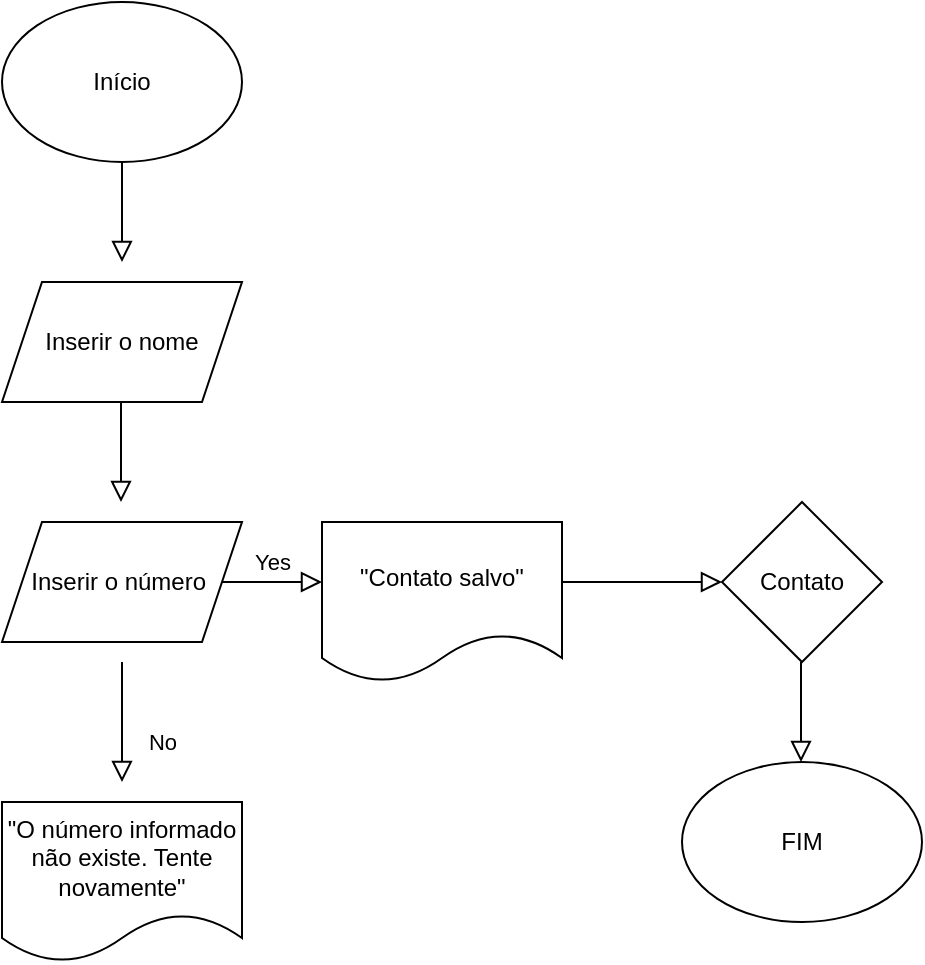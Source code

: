 <mxfile version="27.0.4" pages="4">
  <diagram id="C5RBs43oDa-KdzZeNtuy" name="      CADASTRAR CONTATO">
    <mxGraphModel dx="1426" dy="801" grid="1" gridSize="10" guides="1" tooltips="1" connect="1" arrows="1" fold="1" page="1" pageScale="1" pageWidth="827" pageHeight="1169" math="0" shadow="0">
      <root>
        <mxCell id="WIyWlLk6GJQsqaUBKTNV-0" />
        <mxCell id="WIyWlLk6GJQsqaUBKTNV-1" parent="WIyWlLk6GJQsqaUBKTNV-0" />
        <mxCell id="WIyWlLk6GJQsqaUBKTNV-2" value="" style="rounded=0;html=1;jettySize=auto;orthogonalLoop=1;fontSize=11;endArrow=block;endFill=0;endSize=8;strokeWidth=1;shadow=0;labelBackgroundColor=none;edgeStyle=orthogonalEdgeStyle;" parent="WIyWlLk6GJQsqaUBKTNV-1" edge="1">
          <mxGeometry relative="1" as="geometry">
            <mxPoint x="220" y="120" as="sourcePoint" />
            <mxPoint x="220" y="170" as="targetPoint" />
            <Array as="points">
              <mxPoint x="220" y="150" />
              <mxPoint x="220" y="150" />
            </Array>
          </mxGeometry>
        </mxCell>
        <mxCell id="WIyWlLk6GJQsqaUBKTNV-8" value="No" style="rounded=0;html=1;jettySize=auto;orthogonalLoop=1;fontSize=11;endArrow=block;endFill=0;endSize=8;strokeWidth=1;shadow=0;labelBackgroundColor=none;edgeStyle=orthogonalEdgeStyle;" parent="WIyWlLk6GJQsqaUBKTNV-1" edge="1">
          <mxGeometry x="0.333" y="20" relative="1" as="geometry">
            <mxPoint as="offset" />
            <mxPoint x="220" y="370" as="sourcePoint" />
            <mxPoint x="220" y="430" as="targetPoint" />
          </mxGeometry>
        </mxCell>
        <mxCell id="WIyWlLk6GJQsqaUBKTNV-9" value="Yes" style="edgeStyle=orthogonalEdgeStyle;rounded=0;html=1;jettySize=auto;orthogonalLoop=1;fontSize=11;endArrow=block;endFill=0;endSize=8;strokeWidth=1;shadow=0;labelBackgroundColor=none;" parent="WIyWlLk6GJQsqaUBKTNV-1" edge="1">
          <mxGeometry y="10" relative="1" as="geometry">
            <mxPoint as="offset" />
            <mxPoint x="270" y="330" as="sourcePoint" />
            <mxPoint x="320" y="330" as="targetPoint" />
          </mxGeometry>
        </mxCell>
        <mxCell id="gaLD9mN4UjeoKHUlXt4z-0" value="Início" style="ellipse;whiteSpace=wrap;html=1;" vertex="1" parent="WIyWlLk6GJQsqaUBKTNV-1">
          <mxGeometry x="160" y="40" width="120" height="80" as="geometry" />
        </mxCell>
        <mxCell id="gaLD9mN4UjeoKHUlXt4z-3" value="Inserir o nome" style="shape=parallelogram;perimeter=parallelogramPerimeter;whiteSpace=wrap;html=1;fixedSize=1;" vertex="1" parent="WIyWlLk6GJQsqaUBKTNV-1">
          <mxGeometry x="160" y="180" width="120" height="60" as="geometry" />
        </mxCell>
        <mxCell id="gaLD9mN4UjeoKHUlXt4z-7" value="" style="rounded=0;html=1;jettySize=auto;orthogonalLoop=1;fontSize=11;endArrow=block;endFill=0;endSize=8;strokeWidth=1;shadow=0;labelBackgroundColor=none;edgeStyle=orthogonalEdgeStyle;" edge="1" parent="WIyWlLk6GJQsqaUBKTNV-1">
          <mxGeometry relative="1" as="geometry">
            <mxPoint x="219.5" y="240" as="sourcePoint" />
            <mxPoint x="219.5" y="290" as="targetPoint" />
          </mxGeometry>
        </mxCell>
        <mxCell id="gaLD9mN4UjeoKHUlXt4z-8" value="Inserir o número&amp;nbsp;" style="shape=parallelogram;perimeter=parallelogramPerimeter;whiteSpace=wrap;html=1;fixedSize=1;" vertex="1" parent="WIyWlLk6GJQsqaUBKTNV-1">
          <mxGeometry x="160" y="300" width="120" height="60" as="geometry" />
        </mxCell>
        <mxCell id="gaLD9mN4UjeoKHUlXt4z-10" value="Contato" style="rhombus;whiteSpace=wrap;html=1;" vertex="1" parent="WIyWlLk6GJQsqaUBKTNV-1">
          <mxGeometry x="520" y="290" width="80" height="80" as="geometry" />
        </mxCell>
        <mxCell id="gaLD9mN4UjeoKHUlXt4z-12" value="" style="rounded=0;html=1;jettySize=auto;orthogonalLoop=1;fontSize=11;endArrow=block;endFill=0;endSize=8;strokeWidth=1;shadow=0;labelBackgroundColor=none;edgeStyle=orthogonalEdgeStyle;exitX=1;exitY=0.5;exitDx=0;exitDy=0;exitPerimeter=0;" edge="1" parent="WIyWlLk6GJQsqaUBKTNV-1">
          <mxGeometry relative="1" as="geometry">
            <mxPoint x="440" y="330" as="sourcePoint" />
            <mxPoint x="520" y="330" as="targetPoint" />
            <Array as="points" />
          </mxGeometry>
        </mxCell>
        <mxCell id="gaLD9mN4UjeoKHUlXt4z-13" value="FIM" style="ellipse;whiteSpace=wrap;html=1;" vertex="1" parent="WIyWlLk6GJQsqaUBKTNV-1">
          <mxGeometry x="500" y="420" width="120" height="80" as="geometry" />
        </mxCell>
        <mxCell id="gaLD9mN4UjeoKHUlXt4z-16" value="" style="rounded=0;html=1;jettySize=auto;orthogonalLoop=1;fontSize=11;endArrow=block;endFill=0;endSize=8;strokeWidth=1;shadow=0;labelBackgroundColor=none;edgeStyle=orthogonalEdgeStyle;" edge="1" parent="WIyWlLk6GJQsqaUBKTNV-1">
          <mxGeometry relative="1" as="geometry">
            <mxPoint x="559.5" y="370" as="sourcePoint" />
            <mxPoint x="559.5" y="420" as="targetPoint" />
          </mxGeometry>
        </mxCell>
        <mxCell id="gaLD9mN4UjeoKHUlXt4z-17" value="&quot;O número informado não existe. Tente novamente&quot;" style="shape=document;whiteSpace=wrap;html=1;boundedLbl=1;" vertex="1" parent="WIyWlLk6GJQsqaUBKTNV-1">
          <mxGeometry x="160" y="440" width="120" height="80" as="geometry" />
        </mxCell>
        <mxCell id="gaLD9mN4UjeoKHUlXt4z-18" value="&quot;Contato salvo&quot;" style="shape=document;whiteSpace=wrap;html=1;boundedLbl=1;" vertex="1" parent="WIyWlLk6GJQsqaUBKTNV-1">
          <mxGeometry x="320" y="300" width="120" height="80" as="geometry" />
        </mxCell>
      </root>
    </mxGraphModel>
  </diagram>
  <diagram id="wVwtAiimmQQJa2guMinv" name="BAIXAR UM NOVO APLICATIVO">
    <mxGraphModel dx="1426" dy="801" grid="1" gridSize="10" guides="1" tooltips="1" connect="1" arrows="1" fold="1" page="1" pageScale="1" pageWidth="827" pageHeight="1169" math="0" shadow="0">
      <root>
        <mxCell id="0" />
        <mxCell id="1" parent="0" />
        <mxCell id="6XRRvNXiRQkdFdEWMrNe-1" value="Início" style="ellipse;whiteSpace=wrap;html=1;" vertex="1" parent="1">
          <mxGeometry x="120" y="80" width="120" height="80" as="geometry" />
        </mxCell>
        <mxCell id="6XRRvNXiRQkdFdEWMrNe-2" value="" style="rounded=0;html=1;jettySize=auto;orthogonalLoop=1;fontSize=11;endArrow=block;endFill=0;endSize=8;strokeWidth=1;shadow=0;labelBackgroundColor=none;edgeStyle=orthogonalEdgeStyle;" edge="1" parent="1">
          <mxGeometry relative="1" as="geometry">
            <mxPoint x="179.5" y="160" as="sourcePoint" />
            <mxPoint x="179.5" y="210" as="targetPoint" />
          </mxGeometry>
        </mxCell>
        <mxCell id="6XRRvNXiRQkdFdEWMrNe-3" value="Abrir a aba &quot;PlayStore&quot; no seu aparelho" style="shape=parallelogram;perimeter=parallelogramPerimeter;whiteSpace=wrap;html=1;fixedSize=1;" vertex="1" parent="1">
          <mxGeometry x="120" y="210" width="120" height="60" as="geometry" />
        </mxCell>
        <mxCell id="6XRRvNXiRQkdFdEWMrNe-4" value="" style="rounded=0;html=1;jettySize=auto;orthogonalLoop=1;fontSize=11;endArrow=block;endFill=0;endSize=8;strokeWidth=1;shadow=0;labelBackgroundColor=none;edgeStyle=orthogonalEdgeStyle;" edge="1" parent="1">
          <mxGeometry relative="1" as="geometry">
            <mxPoint x="179.5" y="270" as="sourcePoint" />
            <mxPoint x="179.5" y="320" as="targetPoint" />
          </mxGeometry>
        </mxCell>
        <mxCell id="6XRRvNXiRQkdFdEWMrNe-5" value="Pesquisar o nome do app desejado na lupa" style="shape=parallelogram;perimeter=parallelogramPerimeter;whiteSpace=wrap;html=1;fixedSize=1;" vertex="1" parent="1">
          <mxGeometry x="80" y="320" width="180" height="70" as="geometry" />
        </mxCell>
        <mxCell id="6XRRvNXiRQkdFdEWMrNe-6" value="" style="rounded=0;html=1;jettySize=auto;orthogonalLoop=1;fontSize=11;endArrow=block;endFill=0;endSize=8;strokeWidth=1;shadow=0;labelBackgroundColor=none;edgeStyle=orthogonalEdgeStyle;" edge="1" parent="1">
          <mxGeometry relative="1" as="geometry">
            <mxPoint x="179.5" y="390" as="sourcePoint" />
            <mxPoint x="179.5" y="440" as="targetPoint" />
          </mxGeometry>
        </mxCell>
        <mxCell id="6XRRvNXiRQkdFdEWMrNe-9" value="Baixar aplicativo" style="shape=parallelogram;perimeter=parallelogramPerimeter;whiteSpace=wrap;html=1;fixedSize=1;" vertex="1" parent="1">
          <mxGeometry x="120" y="440" width="120" height="60" as="geometry" />
        </mxCell>
        <mxCell id="6XRRvNXiRQkdFdEWMrNe-10" value="" style="rounded=0;html=1;jettySize=auto;orthogonalLoop=1;fontSize=11;endArrow=block;endFill=0;endSize=8;strokeWidth=1;shadow=0;labelBackgroundColor=none;edgeStyle=orthogonalEdgeStyle;" edge="1" parent="1" source="6XRRvNXiRQkdFdEWMrNe-9">
          <mxGeometry relative="1" as="geometry">
            <mxPoint x="270" y="460" as="sourcePoint" />
            <mxPoint x="290" y="470" as="targetPoint" />
            <Array as="points">
              <mxPoint x="290" y="470" />
              <mxPoint x="290" y="470" />
            </Array>
          </mxGeometry>
        </mxCell>
        <mxCell id="6XRRvNXiRQkdFdEWMrNe-11" value="YES" style="text;html=1;align=center;verticalAlign=middle;resizable=0;points=[];autosize=1;strokeColor=none;fillColor=none;" vertex="1" parent="1">
          <mxGeometry x="230" y="450" width="50" height="30" as="geometry" />
        </mxCell>
        <mxCell id="6XRRvNXiRQkdFdEWMrNe-12" value="" style="rounded=0;html=1;jettySize=auto;orthogonalLoop=1;fontSize=11;endArrow=block;endFill=0;endSize=8;strokeWidth=1;shadow=0;labelBackgroundColor=none;edgeStyle=orthogonalEdgeStyle;" edge="1" parent="1">
          <mxGeometry relative="1" as="geometry">
            <mxPoint x="179.5" y="500" as="sourcePoint" />
            <mxPoint x="180" y="540" as="targetPoint" />
          </mxGeometry>
        </mxCell>
        <mxCell id="6XRRvNXiRQkdFdEWMrNe-13" value="NO" style="text;html=1;align=center;verticalAlign=middle;resizable=0;points=[];autosize=1;strokeColor=none;fillColor=none;" vertex="1" parent="1">
          <mxGeometry x="140" y="500" width="40" height="30" as="geometry" />
        </mxCell>
        <mxCell id="6XRRvNXiRQkdFdEWMrNe-14" value="&quot;Não há armazenamento nesse aparelho. Libere espaço&quot;" style="shape=document;whiteSpace=wrap;html=1;boundedLbl=1;" vertex="1" parent="1">
          <mxGeometry x="110" y="540" width="120" height="80" as="geometry" />
        </mxCell>
        <mxCell id="6XRRvNXiRQkdFdEWMrNe-18" value="" style="edgeStyle=orthogonalEdgeStyle;rounded=0;orthogonalLoop=1;jettySize=auto;html=1;" edge="1" parent="1" source="6XRRvNXiRQkdFdEWMrNe-15">
          <mxGeometry relative="1" as="geometry">
            <mxPoint x="490" y="480" as="targetPoint" />
          </mxGeometry>
        </mxCell>
        <mxCell id="6XRRvNXiRQkdFdEWMrNe-15" value="&quot;*Nome do app* instalado com sucesso&quot;" style="shape=document;whiteSpace=wrap;html=1;boundedLbl=1;" vertex="1" parent="1">
          <mxGeometry x="290" y="440" width="120" height="80" as="geometry" />
        </mxCell>
        <mxCell id="6XRRvNXiRQkdFdEWMrNe-22" value="" style="edgeStyle=orthogonalEdgeStyle;rounded=0;orthogonalLoop=1;jettySize=auto;html=1;" edge="1" parent="1" source="6XRRvNXiRQkdFdEWMrNe-17">
          <mxGeometry relative="1" as="geometry">
            <mxPoint x="650" y="480" as="targetPoint" />
          </mxGeometry>
        </mxCell>
        <mxCell id="6XRRvNXiRQkdFdEWMrNe-17" value="Aplicativo" style="rhombus;whiteSpace=wrap;html=1;" vertex="1" parent="1">
          <mxGeometry x="490" y="440" width="80" height="80" as="geometry" />
        </mxCell>
        <mxCell id="6XRRvNXiRQkdFdEWMrNe-23" value="FIM" style="ellipse;whiteSpace=wrap;html=1;" vertex="1" parent="1">
          <mxGeometry x="650" y="440" width="120" height="80" as="geometry" />
        </mxCell>
      </root>
    </mxGraphModel>
  </diagram>
  <diagram id="dyY59S4JQWf1vy08t0UR" name="MUDAR PAPEL DE PAREDE">
    <mxGraphModel dx="758" dy="417" grid="1" gridSize="10" guides="1" tooltips="1" connect="1" arrows="1" fold="1" page="1" pageScale="1" pageWidth="827" pageHeight="1169" math="0" shadow="0">
      <root>
        <mxCell id="0" />
        <mxCell id="1" parent="0" />
        <mxCell id="3eLjku4E9EVzUXbJX-0F-2" value="" style="edgeStyle=orthogonalEdgeStyle;rounded=0;orthogonalLoop=1;jettySize=auto;html=1;" edge="1" parent="1" source="5UX3cgMaidRTg-Vdvk1v-1">
          <mxGeometry relative="1" as="geometry">
            <mxPoint x="240" y="430" as="targetPoint" />
            <mxPoint x="230" y="450" as="sourcePoint" />
            <Array as="points">
              <mxPoint x="220" y="430" />
              <mxPoint x="220" y="430" />
            </Array>
          </mxGeometry>
        </mxCell>
        <mxCell id="7IM5L_nhPnx4NgpV7uef-2" value="" style="edgeStyle=orthogonalEdgeStyle;rounded=0;orthogonalLoop=1;jettySize=auto;html=1;" parent="1" edge="1">
          <mxGeometry relative="1" as="geometry">
            <mxPoint x="120" y="170" as="targetPoint" />
            <mxPoint x="120.0" y="120" as="sourcePoint" />
          </mxGeometry>
        </mxCell>
        <mxCell id="QADlvnmnareVScv-rf2W-1" value="Início" style="ellipse;whiteSpace=wrap;html=1;" parent="1" vertex="1">
          <mxGeometry x="60" y="40" width="120" height="80" as="geometry" />
        </mxCell>
        <mxCell id="7IM5L_nhPnx4NgpV7uef-4" value="" style="edgeStyle=orthogonalEdgeStyle;rounded=0;orthogonalLoop=1;jettySize=auto;html=1;" parent="1" source="7IM5L_nhPnx4NgpV7uef-1" edge="1">
          <mxGeometry relative="1" as="geometry">
            <mxPoint x="120" y="290" as="targetPoint" />
          </mxGeometry>
        </mxCell>
        <mxCell id="7IM5L_nhPnx4NgpV7uef-1" value="Clicar no app &quot;Configurações&quot;&amp;nbsp;" style="shape=parallelogram;perimeter=parallelogramPerimeter;whiteSpace=wrap;html=1;fixedSize=1;" parent="1" vertex="1">
          <mxGeometry x="60" y="170" width="120" height="60" as="geometry" />
        </mxCell>
        <mxCell id="7IM5L_nhPnx4NgpV7uef-3" value="Clicar na opção &quot;Papel de parede&quot;" style="shape=parallelogram;perimeter=parallelogramPerimeter;whiteSpace=wrap;html=1;fixedSize=1;" parent="1" vertex="1">
          <mxGeometry x="60" y="290" width="120" height="60" as="geometry" />
        </mxCell>
        <mxCell id="qRswPpsd315rRNTnhJcQ-2" value="" style="edgeStyle=orthogonalEdgeStyle;rounded=0;orthogonalLoop=1;jettySize=auto;html=1;" edge="1" parent="1">
          <mxGeometry relative="1" as="geometry">
            <mxPoint x="120" y="400" as="targetPoint" />
            <mxPoint x="119.5" y="350" as="sourcePoint" />
          </mxGeometry>
        </mxCell>
        <mxCell id="5UX3cgMaidRTg-Vdvk1v-1" value="Escolher foto" style="shape=parallelogram;perimeter=parallelogramPerimeter;whiteSpace=wrap;html=1;fixedSize=1;" vertex="1" parent="1">
          <mxGeometry x="60" y="400" width="120" height="60" as="geometry" />
        </mxCell>
        <mxCell id="3eLjku4E9EVzUXbJX-0F-3" value="&quot;Papel de parede atualizado&quot;" style="shape=document;whiteSpace=wrap;html=1;boundedLbl=1;" vertex="1" parent="1">
          <mxGeometry x="240" y="390" width="120" height="80" as="geometry" />
        </mxCell>
        <mxCell id="3eLjku4E9EVzUXbJX-0F-4" value="Yes" style="text;html=1;align=center;verticalAlign=middle;resizable=0;points=[];autosize=1;strokeColor=none;fillColor=none;" vertex="1" parent="1">
          <mxGeometry x="185" y="400" width="40" height="30" as="geometry" />
        </mxCell>
        <mxCell id="3eLjku4E9EVzUXbJX-0F-6" value="" style="edgeStyle=orthogonalEdgeStyle;rounded=0;orthogonalLoop=1;jettySize=auto;html=1;" edge="1" parent="1">
          <mxGeometry relative="1" as="geometry">
            <mxPoint x="119.74" y="510" as="targetPoint" />
            <mxPoint x="119.74" y="460" as="sourcePoint" />
          </mxGeometry>
        </mxCell>
        <mxCell id="3eLjku4E9EVzUXbJX-0F-7" value="No" style="text;html=1;align=center;verticalAlign=middle;resizable=0;points=[];autosize=1;strokeColor=none;fillColor=none;" vertex="1" parent="1">
          <mxGeometry x="80" y="470" width="40" height="30" as="geometry" />
        </mxCell>
        <mxCell id="3eLjku4E9EVzUXbJX-0F-8" value="&quot;O formato da imagem não é compatível&quot;" style="shape=document;whiteSpace=wrap;html=1;boundedLbl=1;" vertex="1" parent="1">
          <mxGeometry x="65" y="514.5" width="120" height="80" as="geometry" />
        </mxCell>
        <mxCell id="3eLjku4E9EVzUXbJX-0F-9" value="" style="edgeStyle=orthogonalEdgeStyle;rounded=0;orthogonalLoop=1;jettySize=auto;html=1;" edge="1" parent="1" target="5UX3cgMaidRTg-Vdvk1v-1">
          <mxGeometry relative="1" as="geometry">
            <mxPoint x="120" y="610" as="sourcePoint" />
            <mxPoint x="20" y="420" as="targetPoint" />
            <Array as="points">
              <mxPoint x="120" y="611" />
              <mxPoint x="10" y="611" />
              <mxPoint x="10" y="420" />
            </Array>
          </mxGeometry>
        </mxCell>
        <mxCell id="3eLjku4E9EVzUXbJX-0F-10" value="" style="endArrow=none;html=1;rounded=0;entryX=0.483;entryY=0.884;entryDx=0;entryDy=0;entryPerimeter=0;" edge="1" parent="1" target="3eLjku4E9EVzUXbJX-0F-8">
          <mxGeometry width="50" height="50" relative="1" as="geometry">
            <mxPoint x="120" y="612" as="sourcePoint" />
            <mxPoint x="120" y="570" as="targetPoint" />
            <Array as="points" />
          </mxGeometry>
        </mxCell>
        <mxCell id="t0DBfeQ0FD2x1rm-nHr9-2" value="" style="edgeStyle=orthogonalEdgeStyle;rounded=0;orthogonalLoop=1;jettySize=auto;html=1;exitX=1.014;exitY=0.365;exitDx=0;exitDy=0;exitPerimeter=0;" edge="1" parent="1">
          <mxGeometry relative="1" as="geometry">
            <mxPoint x="360.0" y="429.2" as="sourcePoint" />
            <mxPoint x="408.32" y="430" as="targetPoint" />
            <Array as="points">
              <mxPoint x="384.32" y="429" />
            </Array>
          </mxGeometry>
        </mxCell>
        <mxCell id="t0DBfeQ0FD2x1rm-nHr9-4" value="Walpapper" style="rhombus;whiteSpace=wrap;html=1;fontFamily=Helvetica;fontSize=11;fontColor=default;labelBackgroundColor=default;" vertex="1" parent="1">
          <mxGeometry x="410" y="390" width="80" height="80" as="geometry" />
        </mxCell>
        <mxCell id="t0DBfeQ0FD2x1rm-nHr9-5" value="" style="edgeStyle=orthogonalEdgeStyle;rounded=0;orthogonalLoop=1;jettySize=auto;html=1;" edge="1" parent="1">
          <mxGeometry relative="1" as="geometry">
            <mxPoint x="490" y="430" as="sourcePoint" />
            <mxPoint x="540" y="430" as="targetPoint" />
            <Array as="points">
              <mxPoint x="530" y="430" />
              <mxPoint x="530" y="430" />
            </Array>
          </mxGeometry>
        </mxCell>
        <mxCell id="t0DBfeQ0FD2x1rm-nHr9-6" value="Fim" style="ellipse;whiteSpace=wrap;html=1;fontFamily=Helvetica;fontSize=11;fontColor=default;labelBackgroundColor=default;" vertex="1" parent="1">
          <mxGeometry x="540" y="390" width="120" height="80" as="geometry" />
        </mxCell>
      </root>
    </mxGraphModel>
  </diagram>
  <diagram id="v70HLsG_ZV-KlqrBjRGS" name="CRIAR SENHA">
    <mxGraphModel dx="1163" dy="639" grid="1" gridSize="10" guides="1" tooltips="1" connect="1" arrows="1" fold="1" page="1" pageScale="1" pageWidth="827" pageHeight="1169" math="0" shadow="0">
      <root>
        <mxCell id="0" />
        <mxCell id="1" parent="0" />
        <mxCell id="qlmTELffqwhHPVURvVIi-1" value="Início" style="ellipse;whiteSpace=wrap;html=1;" parent="1" vertex="1">
          <mxGeometry x="110" y="70" width="120" height="80" as="geometry" />
        </mxCell>
        <mxCell id="OMFtolMQYsGiKLSfM7Vm-1" value="" style="endArrow=classic;html=1;rounded=0;strokeColor=default;align=center;verticalAlign=middle;fontFamily=Helvetica;fontSize=11;fontColor=default;labelBackgroundColor=default;edgeStyle=orthogonalEdgeStyle;" edge="1" parent="1">
          <mxGeometry width="50" height="50" relative="1" as="geometry">
            <mxPoint x="169.5" y="150" as="sourcePoint" />
            <mxPoint x="169.5" y="200" as="targetPoint" />
          </mxGeometry>
        </mxCell>
        <mxCell id="7jqKg4gLYyvavkcn8b0E-1" value="&lt;font style=&quot;font-size: 13px;&quot;&gt;Clicar no app&amp;nbsp;&lt;/font&gt;&lt;div&gt;&lt;font style=&quot;&quot;&gt;&lt;font style=&quot;font-size: 13px;&quot;&gt;&quot;Configurações&lt;/font&gt;&lt;span style=&quot;font-size: 12px;&quot;&gt;&quot;&lt;/span&gt;&lt;/font&gt;&lt;/div&gt;" style="shape=parallelogram;perimeter=parallelogramPerimeter;whiteSpace=wrap;html=1;fixedSize=1;fontFamily=Helvetica;fontSize=11;fontColor=default;labelBackgroundColor=default;" vertex="1" parent="1">
          <mxGeometry x="90" y="200" width="150" height="70" as="geometry" />
        </mxCell>
        <mxCell id="PJtLWt17phJKSAp1JQ1G-1" value="" style="endArrow=classic;html=1;rounded=0;strokeColor=default;align=center;verticalAlign=middle;fontFamily=Helvetica;fontSize=11;fontColor=default;labelBackgroundColor=default;edgeStyle=orthogonalEdgeStyle;" edge="1" parent="1">
          <mxGeometry width="50" height="50" relative="1" as="geometry">
            <mxPoint x="164.5" y="270" as="sourcePoint" />
            <mxPoint x="164.5" y="320" as="targetPoint" />
          </mxGeometry>
        </mxCell>
        <mxCell id="PJtLWt17phJKSAp1JQ1G-2" value="&lt;font style=&quot;font-size: 13px;&quot;&gt;Clicar na opção&lt;/font&gt;&lt;div&gt;&lt;font style=&quot;font-size: 13px;&quot;&gt;&quot;Tela de bloqueio&quot;&lt;/font&gt;&lt;/div&gt;" style="shape=parallelogram;perimeter=parallelogramPerimeter;whiteSpace=wrap;html=1;fixedSize=1;fontFamily=Helvetica;fontSize=11;fontColor=default;labelBackgroundColor=default;" vertex="1" parent="1">
          <mxGeometry x="90" y="320" width="145" height="70" as="geometry" />
        </mxCell>
        <mxCell id="PJtLWt17phJKSAp1JQ1G-3" value="" style="endArrow=classic;html=1;rounded=0;strokeColor=default;align=center;verticalAlign=middle;fontFamily=Helvetica;fontSize=11;fontColor=default;labelBackgroundColor=default;edgeStyle=orthogonalEdgeStyle;" edge="1" parent="1">
          <mxGeometry width="50" height="50" relative="1" as="geometry">
            <mxPoint x="164.5" y="390" as="sourcePoint" />
            <mxPoint x="164.5" y="440" as="targetPoint" />
          </mxGeometry>
        </mxCell>
        <mxCell id="PJtLWt17phJKSAp1JQ1G-4" value="&lt;font style=&quot;font-size: 13px;&quot;&gt;Clicar na opção&lt;/font&gt;&lt;div&gt;&lt;font style=&quot;font-size: 13px;&quot;&gt;&quot;Tipo de bloqueio&quot;&lt;/font&gt;&lt;/div&gt;" style="shape=parallelogram;perimeter=parallelogramPerimeter;whiteSpace=wrap;html=1;fixedSize=1;fontFamily=Helvetica;fontSize=11;fontColor=default;labelBackgroundColor=default;" vertex="1" parent="1">
          <mxGeometry x="85" y="440" width="150" height="70" as="geometry" />
        </mxCell>
        <mxCell id="PJtLWt17phJKSAp1JQ1G-5" value="" style="endArrow=classic;html=1;rounded=0;strokeColor=default;align=center;verticalAlign=middle;fontFamily=Helvetica;fontSize=11;fontColor=default;labelBackgroundColor=default;edgeStyle=orthogonalEdgeStyle;" edge="1" parent="1">
          <mxGeometry width="50" height="50" relative="1" as="geometry">
            <mxPoint x="162.28" y="510" as="sourcePoint" />
            <mxPoint x="162.28" y="560" as="targetPoint" />
          </mxGeometry>
        </mxCell>
        <mxCell id="PJtLWt17phJKSAp1JQ1G-6" value="&lt;font style=&quot;font-size: 12px;&quot;&gt;&quot;Inseria senha atual&quot;&lt;/font&gt;" style="shape=tape;whiteSpace=wrap;html=1;fontFamily=Helvetica;fontSize=11;fontColor=default;labelBackgroundColor=default;" vertex="1" parent="1">
          <mxGeometry x="90" y="550" width="120" height="100" as="geometry" />
        </mxCell>
        <mxCell id="PJtLWt17phJKSAp1JQ1G-8" value="" style="endArrow=classic;html=1;rounded=0;strokeColor=default;align=center;verticalAlign=middle;fontFamily=Helvetica;fontSize=11;fontColor=default;labelBackgroundColor=default;edgeStyle=orthogonalEdgeStyle;exitX=1;exitY=0.5;exitDx=0;exitDy=0;exitPerimeter=0;" edge="1" parent="1" source="PJtLWt17phJKSAp1JQ1G-6">
          <mxGeometry width="50" height="50" relative="1" as="geometry">
            <mxPoint x="220" y="600" as="sourcePoint" />
            <mxPoint x="280" y="600" as="targetPoint" />
            <Array as="points">
              <mxPoint x="260" y="600" />
              <mxPoint x="260" y="600" />
            </Array>
          </mxGeometry>
        </mxCell>
        <mxCell id="PJtLWt17phJKSAp1JQ1G-13" value="&quot;Senha correta&quot;" style="shape=tape;whiteSpace=wrap;html=1;fontFamily=Helvetica;fontSize=11;fontColor=default;labelBackgroundColor=default;" vertex="1" parent="1">
          <mxGeometry x="280" y="550" width="120" height="100" as="geometry" />
        </mxCell>
        <mxCell id="PJtLWt17phJKSAp1JQ1G-14" value="" style="endArrow=classic;html=1;rounded=0;strokeColor=default;align=center;verticalAlign=middle;fontFamily=Helvetica;fontSize=11;fontColor=default;labelBackgroundColor=default;edgeStyle=orthogonalEdgeStyle;" edge="1" parent="1">
          <mxGeometry width="50" height="50" relative="1" as="geometry">
            <mxPoint x="159.52" y="620" as="sourcePoint" />
            <mxPoint x="160" y="680" as="targetPoint" />
          </mxGeometry>
        </mxCell>
        <mxCell id="PJtLWt17phJKSAp1JQ1G-15" value="&quot;Senha incorreta&quot;" style="shape=tape;whiteSpace=wrap;html=1;fontFamily=Helvetica;fontSize=11;fontColor=default;labelBackgroundColor=default;" vertex="1" parent="1">
          <mxGeometry x="100" y="660" width="120" height="100" as="geometry" />
        </mxCell>
        <mxCell id="PJtLWt17phJKSAp1JQ1G-16" value="" style="curved=1;endArrow=classic;html=1;rounded=0;strokeColor=default;align=center;verticalAlign=middle;fontFamily=Helvetica;fontSize=11;fontColor=default;labelBackgroundColor=default;edgeStyle=orthogonalEdgeStyle;exitX=0.583;exitY=0.688;exitDx=0;exitDy=0;exitPerimeter=0;" edge="1" parent="1" source="PJtLWt17phJKSAp1JQ1G-15">
          <mxGeometry width="50" height="50" relative="1" as="geometry">
            <mxPoint x="173.76" y="753.3" as="sourcePoint" />
            <mxPoint x="90" y="600" as="targetPoint" />
            <Array as="points">
              <mxPoint x="174" y="729" />
              <mxPoint x="174" y="830" />
              <mxPoint x="50" y="830" />
              <mxPoint x="50" y="600" />
            </Array>
          </mxGeometry>
        </mxCell>
        <mxCell id="PJtLWt17phJKSAp1JQ1G-17" value="" style="endArrow=classic;html=1;rounded=0;strokeColor=default;align=center;verticalAlign=middle;fontFamily=Helvetica;fontSize=11;fontColor=default;labelBackgroundColor=default;edgeStyle=orthogonalEdgeStyle;exitX=1;exitY=0.5;exitDx=0;exitDy=0;exitPerimeter=0;" edge="1" parent="1" target="PJtLWt17phJKSAp1JQ1G-18">
          <mxGeometry width="50" height="50" relative="1" as="geometry">
            <mxPoint x="400" y="599.69" as="sourcePoint" />
            <mxPoint x="470" y="599.69" as="targetPoint" />
            <Array as="points">
              <mxPoint x="450" y="599.69" />
              <mxPoint x="450" y="599.69" />
            </Array>
          </mxGeometry>
        </mxCell>
        <mxCell id="PJtLWt17phJKSAp1JQ1G-18" value="Criar nova senha" style="shape=parallelogram;perimeter=parallelogramPerimeter;whiteSpace=wrap;html=1;fixedSize=1;fontFamily=Helvetica;fontSize=11;fontColor=default;labelBackgroundColor=default;" vertex="1" parent="1">
          <mxGeometry x="450" y="570" width="120" height="60" as="geometry" />
        </mxCell>
        <mxCell id="PJtLWt17phJKSAp1JQ1G-19" value="" style="endArrow=classic;html=1;rounded=0;strokeColor=default;align=center;verticalAlign=middle;fontFamily=Helvetica;fontSize=11;fontColor=default;labelBackgroundColor=default;edgeStyle=orthogonalEdgeStyle;" edge="1" parent="1" target="PJtLWt17phJKSAp1JQ1G-20">
          <mxGeometry width="50" height="50" relative="1" as="geometry">
            <mxPoint x="560" y="600" as="sourcePoint" />
            <mxPoint x="610" y="550" as="targetPoint" />
          </mxGeometry>
        </mxCell>
        <mxCell id="PJtLWt17phJKSAp1JQ1G-20" value="Senha" style="rhombus;whiteSpace=wrap;html=1;fontFamily=Helvetica;fontSize=11;fontColor=default;labelBackgroundColor=default;" vertex="1" parent="1">
          <mxGeometry x="580" y="450" width="80" height="80" as="geometry" />
        </mxCell>
        <mxCell id="PJtLWt17phJKSAp1JQ1G-21" value="Fim" style="ellipse;whiteSpace=wrap;html=1;fontFamily=Helvetica;fontSize=11;fontColor=default;labelBackgroundColor=default;" vertex="1" parent="1">
          <mxGeometry x="560" y="310" width="120" height="80" as="geometry" />
        </mxCell>
        <mxCell id="PJtLWt17phJKSAp1JQ1G-22" value="" style="endArrow=classic;html=1;rounded=0;strokeColor=default;align=center;verticalAlign=middle;fontFamily=Helvetica;fontSize=11;fontColor=default;labelBackgroundColor=default;edgeStyle=orthogonalEdgeStyle;exitX=0.5;exitY=0;exitDx=0;exitDy=0;entryX=0.5;entryY=1;entryDx=0;entryDy=0;" edge="1" parent="1" source="PJtLWt17phJKSAp1JQ1G-20" target="PJtLWt17phJKSAp1JQ1G-21">
          <mxGeometry width="50" height="50" relative="1" as="geometry">
            <mxPoint x="610" y="430" as="sourcePoint" />
            <mxPoint x="680" y="430" as="targetPoint" />
            <Array as="points" />
          </mxGeometry>
        </mxCell>
      </root>
    </mxGraphModel>
  </diagram>
</mxfile>
